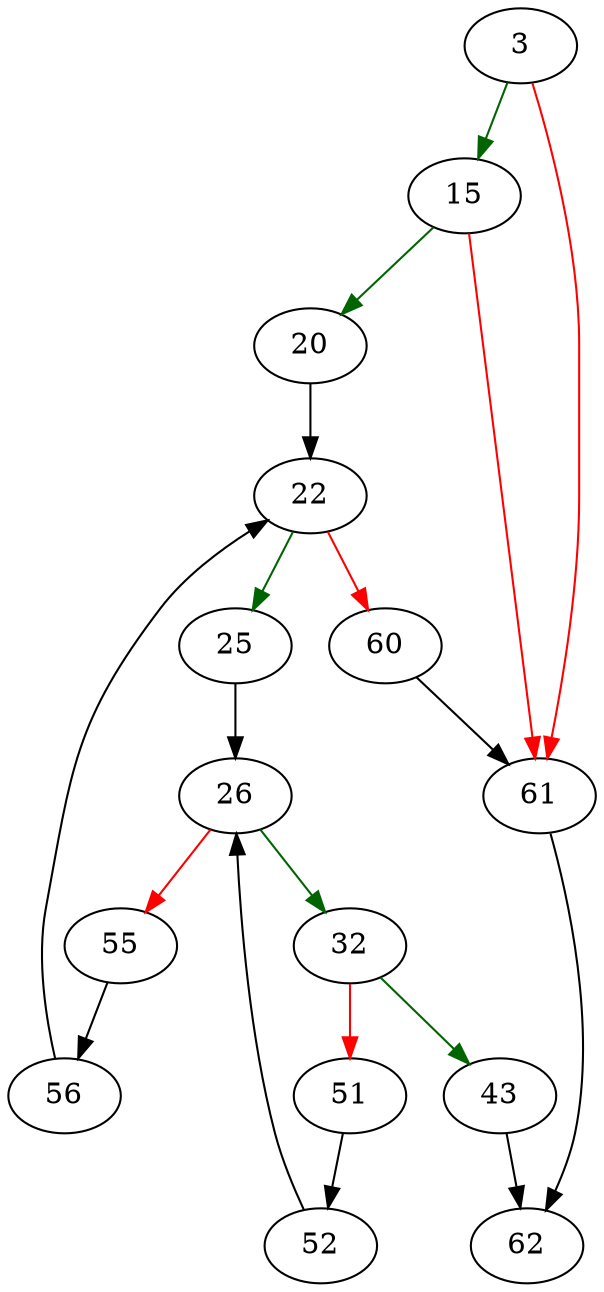strict digraph "searchWith" {
	// Node definitions.
	3 [entry=true];
	15;
	61;
	20;
	22;
	25;
	60;
	26;
	32;
	55;
	43;
	51;
	62;
	52;
	56;

	// Edge definitions.
	3 -> 15 [
		color=darkgreen
		cond=true
	];
	3 -> 61 [
		color=red
		cond=false
	];
	15 -> 61 [
		color=red
		cond=false
	];
	15 -> 20 [
		color=darkgreen
		cond=true
	];
	61 -> 62;
	20 -> 22;
	22 -> 25 [
		color=darkgreen
		cond=true
	];
	22 -> 60 [
		color=red
		cond=false
	];
	25 -> 26;
	60 -> 61;
	26 -> 32 [
		color=darkgreen
		cond=true
	];
	26 -> 55 [
		color=red
		cond=false
	];
	32 -> 43 [
		color=darkgreen
		cond=true
	];
	32 -> 51 [
		color=red
		cond=false
	];
	55 -> 56;
	43 -> 62;
	51 -> 52;
	52 -> 26;
	56 -> 22;
}